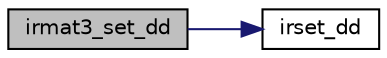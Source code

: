 digraph "irmat3_set_dd"
{
  edge [fontname="Helvetica",fontsize="10",labelfontname="Helvetica",labelfontsize="10"];
  node [fontname="Helvetica",fontsize="10",shape=record];
  rankdir="LR";
  Node86 [label="irmat3_set_dd",height=0.2,width=0.4,color="black", fillcolor="grey75", style="filled", fontcolor="black"];
  Node86 -> Node87 [color="midnightblue",fontsize="10",style="solid",fontname="Helvetica"];
  Node87 [label="irset_dd",height=0.2,width=0.4,color="black", fillcolor="white", style="filled",URL="$irmulti_8c.html#adaa17d6543dcc7524f7f50439ec14bcd",tooltip="倍精度実数の設定 [y0,y1]=[x0,x1]. "];
}
